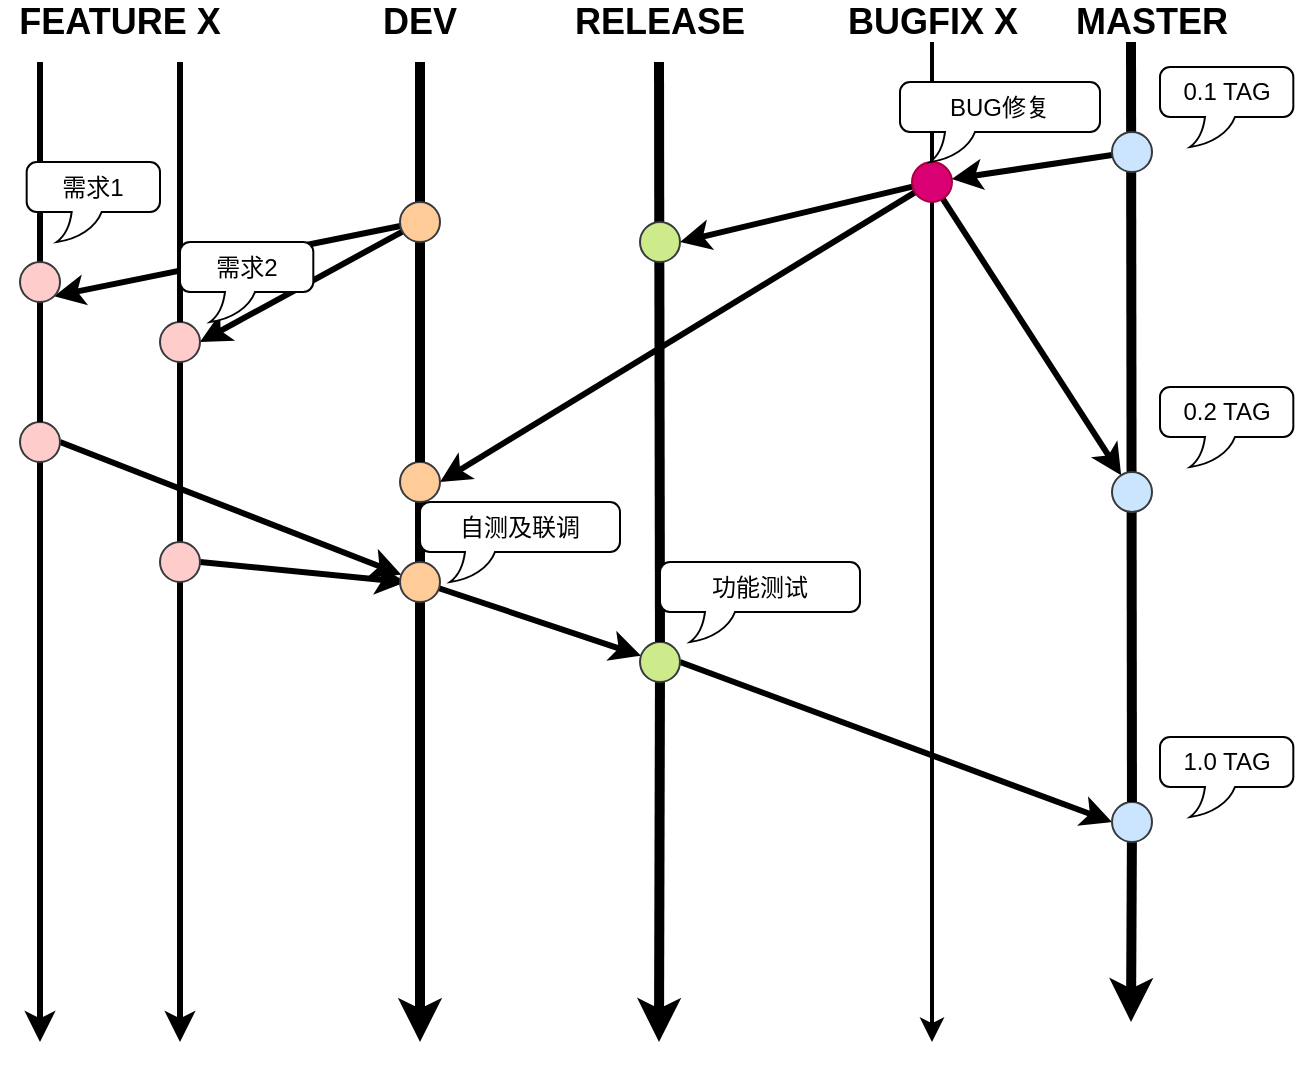 <mxfile version="14.8.5" type="github">
  <diagram id="prtHgNgQTEPvFCAcTncT" name="Page-1">
    <mxGraphModel dx="1422" dy="762" grid="1" gridSize="10" guides="1" tooltips="1" connect="1" arrows="1" fold="1" page="1" pageScale="1" pageWidth="827" pageHeight="1169" math="0" shadow="0">
      <root>
        <mxCell id="0" />
        <mxCell id="1" parent="0" />
        <mxCell id="4Wl7dw73MDfe35d8DVJq-1" value="" style="endArrow=classic;html=1;strokeWidth=3;startArrow=none;" edge="1" parent="1" source="4Wl7dw73MDfe35d8DVJq-34">
          <mxGeometry width="50" height="50" relative="1" as="geometry">
            <mxPoint x="140" y="110" as="sourcePoint" />
            <mxPoint x="140" y="600" as="targetPoint" />
          </mxGeometry>
        </mxCell>
        <mxCell id="4Wl7dw73MDfe35d8DVJq-3" value="&lt;font style=&quot;font-size: 18px&quot;&gt;&lt;b&gt;FEATURE X&lt;/b&gt;&lt;/font&gt;" style="text;html=1;strokeColor=none;fillColor=none;align=center;verticalAlign=middle;whiteSpace=wrap;rounded=0;" vertex="1" parent="1">
          <mxGeometry x="120" y="80" width="120" height="20" as="geometry" />
        </mxCell>
        <mxCell id="4Wl7dw73MDfe35d8DVJq-4" value="" style="endArrow=classic;html=1;strokeWidth=3;startArrow=none;" edge="1" parent="1" source="4Wl7dw73MDfe35d8DVJq-36">
          <mxGeometry width="50" height="50" relative="1" as="geometry">
            <mxPoint x="210" y="110" as="sourcePoint" />
            <mxPoint x="210" y="600" as="targetPoint" />
          </mxGeometry>
        </mxCell>
        <mxCell id="4Wl7dw73MDfe35d8DVJq-5" value="" style="endArrow=classic;html=1;strokeWidth=5;startArrow=none;" edge="1" parent="1" source="4Wl7dw73MDfe35d8DVJq-31">
          <mxGeometry width="50" height="50" relative="1" as="geometry">
            <mxPoint x="330" y="110" as="sourcePoint" />
            <mxPoint x="330" y="600" as="targetPoint" />
          </mxGeometry>
        </mxCell>
        <mxCell id="4Wl7dw73MDfe35d8DVJq-6" value="&lt;b&gt;&lt;font style=&quot;font-size: 18px&quot;&gt;DEV&lt;/font&gt;&lt;br&gt;&lt;/b&gt;" style="text;html=1;strokeColor=none;fillColor=none;align=center;verticalAlign=middle;whiteSpace=wrap;rounded=0;" vertex="1" parent="1">
          <mxGeometry x="310" y="80" width="40" height="20" as="geometry" />
        </mxCell>
        <mxCell id="4Wl7dw73MDfe35d8DVJq-7" value="" style="endArrow=classic;html=1;strokeWidth=5;startArrow=none;" edge="1" parent="1" source="4Wl7dw73MDfe35d8DVJq-53">
          <mxGeometry width="50" height="50" relative="1" as="geometry">
            <mxPoint x="449.5" y="110" as="sourcePoint" />
            <mxPoint x="449.5" y="600" as="targetPoint" />
          </mxGeometry>
        </mxCell>
        <mxCell id="4Wl7dw73MDfe35d8DVJq-8" value="&lt;b&gt;&lt;font style=&quot;font-size: 18px&quot;&gt;RELEASE&lt;/font&gt;&lt;/b&gt;" style="text;html=1;strokeColor=none;fillColor=none;align=center;verticalAlign=middle;whiteSpace=wrap;rounded=0;" vertex="1" parent="1">
          <mxGeometry x="430" y="80" width="40" height="20" as="geometry" />
        </mxCell>
        <mxCell id="4Wl7dw73MDfe35d8DVJq-9" value="" style="endArrow=classic;html=1;strokeWidth=2;" edge="1" parent="1">
          <mxGeometry width="50" height="50" relative="1" as="geometry">
            <mxPoint x="586" y="100" as="sourcePoint" />
            <mxPoint x="586" y="600" as="targetPoint" />
          </mxGeometry>
        </mxCell>
        <mxCell id="4Wl7dw73MDfe35d8DVJq-10" value="&lt;b&gt;&lt;font style=&quot;font-size: 18px&quot;&gt;BUGFIX X&lt;/font&gt;&lt;/b&gt;" style="text;html=1;strokeColor=none;fillColor=none;align=center;verticalAlign=middle;whiteSpace=wrap;rounded=0;" vertex="1" parent="1">
          <mxGeometry x="538.5" y="80" width="95" height="20" as="geometry" />
        </mxCell>
        <mxCell id="4Wl7dw73MDfe35d8DVJq-11" value="" style="endArrow=classic;html=1;strokeWidth=5;startArrow=none;" edge="1" parent="1" source="4Wl7dw73MDfe35d8DVJq-62">
          <mxGeometry width="50" height="50" relative="1" as="geometry">
            <mxPoint x="685.5" y="100" as="sourcePoint" />
            <mxPoint x="685.5" y="590" as="targetPoint" />
          </mxGeometry>
        </mxCell>
        <mxCell id="4Wl7dw73MDfe35d8DVJq-12" value="&lt;b&gt;&lt;font style=&quot;font-size: 18px&quot;&gt;MASTER&lt;/font&gt;&lt;/b&gt;" style="text;html=1;strokeColor=none;fillColor=none;align=center;verticalAlign=middle;whiteSpace=wrap;rounded=0;" vertex="1" parent="1">
          <mxGeometry x="676" y="80" width="40" height="20" as="geometry" />
        </mxCell>
        <mxCell id="4Wl7dw73MDfe35d8DVJq-30" style="edgeStyle=none;rounded=0;orthogonalLoop=1;jettySize=auto;html=1;strokeWidth=3;" edge="1" parent="1" source="4Wl7dw73MDfe35d8DVJq-17" target="4Wl7dw73MDfe35d8DVJq-24">
          <mxGeometry relative="1" as="geometry" />
        </mxCell>
        <mxCell id="4Wl7dw73MDfe35d8DVJq-33" style="edgeStyle=none;rounded=0;orthogonalLoop=1;jettySize=auto;html=1;entryX=1;entryY=0.5;entryDx=0;entryDy=0;strokeWidth=3;" edge="1" parent="1" source="4Wl7dw73MDfe35d8DVJq-17" target="4Wl7dw73MDfe35d8DVJq-31">
          <mxGeometry relative="1" as="geometry" />
        </mxCell>
        <mxCell id="4Wl7dw73MDfe35d8DVJq-66" style="edgeStyle=none;rounded=0;orthogonalLoop=1;jettySize=auto;html=1;entryX=1;entryY=0.5;entryDx=0;entryDy=0;strokeWidth=3;" edge="1" parent="1" source="4Wl7dw73MDfe35d8DVJq-17" target="4Wl7dw73MDfe35d8DVJq-47">
          <mxGeometry relative="1" as="geometry" />
        </mxCell>
        <mxCell id="4Wl7dw73MDfe35d8DVJq-17" value="" style="ellipse;whiteSpace=wrap;html=1;aspect=fixed;fillColor=#d80073;strokeColor=#A50040;fontColor=#ffffff;" vertex="1" parent="1">
          <mxGeometry x="576" y="160" width="20" height="20" as="geometry" />
        </mxCell>
        <mxCell id="4Wl7dw73MDfe35d8DVJq-29" style="rounded=0;orthogonalLoop=1;jettySize=auto;html=1;strokeWidth=3;" edge="1" parent="1" source="4Wl7dw73MDfe35d8DVJq-18" target="4Wl7dw73MDfe35d8DVJq-17">
          <mxGeometry relative="1" as="geometry" />
        </mxCell>
        <mxCell id="4Wl7dw73MDfe35d8DVJq-27" value="0.1 TAG" style="whiteSpace=wrap;html=1;shape=mxgraph.basic.roundRectCallout;dx=30;dy=15;size=5;boundedLbl=1;" vertex="1" parent="1">
          <mxGeometry x="700" y="112.5" width="66.66" height="40" as="geometry" />
        </mxCell>
        <mxCell id="4Wl7dw73MDfe35d8DVJq-28" value="0.2 TAG" style="whiteSpace=wrap;html=1;shape=mxgraph.basic.roundRectCallout;dx=30;dy=15;size=5;boundedLbl=1;" vertex="1" parent="1">
          <mxGeometry x="700" y="272.5" width="66.66" height="40" as="geometry" />
        </mxCell>
        <mxCell id="4Wl7dw73MDfe35d8DVJq-31" value="" style="ellipse;whiteSpace=wrap;html=1;aspect=fixed;fillColor=#ffcc99;strokeColor=#36393d;" vertex="1" parent="1">
          <mxGeometry x="320" y="310" width="20" height="20" as="geometry" />
        </mxCell>
        <mxCell id="4Wl7dw73MDfe35d8DVJq-32" value="" style="endArrow=none;html=1;strokeWidth=5;" edge="1" parent="1" target="4Wl7dw73MDfe35d8DVJq-31">
          <mxGeometry width="50" height="50" relative="1" as="geometry">
            <mxPoint x="330" y="110" as="sourcePoint" />
            <mxPoint x="330" y="600" as="targetPoint" />
          </mxGeometry>
        </mxCell>
        <mxCell id="4Wl7dw73MDfe35d8DVJq-39" style="edgeStyle=none;rounded=0;orthogonalLoop=1;jettySize=auto;html=1;entryX=1;entryY=0.5;entryDx=0;entryDy=0;strokeWidth=3;" edge="1" parent="1" source="4Wl7dw73MDfe35d8DVJq-16" target="4Wl7dw73MDfe35d8DVJq-36">
          <mxGeometry relative="1" as="geometry" />
        </mxCell>
        <mxCell id="4Wl7dw73MDfe35d8DVJq-40" style="edgeStyle=none;rounded=0;orthogonalLoop=1;jettySize=auto;html=1;entryX=1;entryY=1;entryDx=0;entryDy=0;strokeWidth=3;" edge="1" parent="1" source="4Wl7dw73MDfe35d8DVJq-16" target="4Wl7dw73MDfe35d8DVJq-15">
          <mxGeometry relative="1" as="geometry" />
        </mxCell>
        <mxCell id="4Wl7dw73MDfe35d8DVJq-16" value="" style="ellipse;whiteSpace=wrap;html=1;aspect=fixed;fillColor=#ffcc99;strokeColor=#36393d;" vertex="1" parent="1">
          <mxGeometry x="320" y="180" width="20" height="20" as="geometry" />
        </mxCell>
        <mxCell id="4Wl7dw73MDfe35d8DVJq-65" style="edgeStyle=none;rounded=0;orthogonalLoop=1;jettySize=auto;html=1;exitX=1;exitY=0.5;exitDx=0;exitDy=0;strokeWidth=3;" edge="1" parent="1" source="4Wl7dw73MDfe35d8DVJq-34" target="4Wl7dw73MDfe35d8DVJq-49">
          <mxGeometry relative="1" as="geometry" />
        </mxCell>
        <mxCell id="4Wl7dw73MDfe35d8DVJq-34" value="" style="ellipse;whiteSpace=wrap;html=1;aspect=fixed;fillColor=#ffcccc;strokeColor=#36393d;" vertex="1" parent="1">
          <mxGeometry x="130" y="290" width="20" height="20" as="geometry" />
        </mxCell>
        <mxCell id="4Wl7dw73MDfe35d8DVJq-35" value="" style="endArrow=none;html=1;strokeWidth=3;" edge="1" parent="1" target="4Wl7dw73MDfe35d8DVJq-34">
          <mxGeometry width="50" height="50" relative="1" as="geometry">
            <mxPoint x="140" y="110" as="sourcePoint" />
            <mxPoint x="140" y="600" as="targetPoint" />
          </mxGeometry>
        </mxCell>
        <mxCell id="4Wl7dw73MDfe35d8DVJq-15" value="" style="ellipse;whiteSpace=wrap;html=1;aspect=fixed;fillColor=#ffcccc;strokeColor=#36393d;" vertex="1" parent="1">
          <mxGeometry x="130" y="210" width="20" height="20" as="geometry" />
        </mxCell>
        <mxCell id="4Wl7dw73MDfe35d8DVJq-36" value="" style="ellipse;whiteSpace=wrap;html=1;aspect=fixed;fillColor=#ffcccc;strokeColor=#36393d;" vertex="1" parent="1">
          <mxGeometry x="200" y="240" width="20" height="20" as="geometry" />
        </mxCell>
        <mxCell id="4Wl7dw73MDfe35d8DVJq-37" value="" style="endArrow=none;html=1;strokeWidth=3;" edge="1" parent="1" target="4Wl7dw73MDfe35d8DVJq-36">
          <mxGeometry width="50" height="50" relative="1" as="geometry">
            <mxPoint x="210" y="110" as="sourcePoint" />
            <mxPoint x="210" y="600" as="targetPoint" />
          </mxGeometry>
        </mxCell>
        <mxCell id="4Wl7dw73MDfe35d8DVJq-48" style="edgeStyle=none;rounded=0;orthogonalLoop=1;jettySize=auto;html=1;strokeWidth=3;entryX=0;entryY=1;entryDx=0;entryDy=0;exitX=1;exitY=0.5;exitDx=0;exitDy=0;" edge="1" parent="1" source="4Wl7dw73MDfe35d8DVJq-38">
          <mxGeometry relative="1" as="geometry">
            <mxPoint x="322.929" y="370.071" as="targetPoint" />
            <mxPoint x="219.495" y="336.137" as="sourcePoint" />
          </mxGeometry>
        </mxCell>
        <mxCell id="4Wl7dw73MDfe35d8DVJq-38" value="" style="ellipse;whiteSpace=wrap;html=1;aspect=fixed;fillColor=#ffcccc;strokeColor=#36393d;" vertex="1" parent="1">
          <mxGeometry x="200" y="350" width="20" height="20" as="geometry" />
        </mxCell>
        <mxCell id="4Wl7dw73MDfe35d8DVJq-55" style="edgeStyle=none;rounded=0;orthogonalLoop=1;jettySize=auto;html=1;strokeWidth=3;" edge="1" parent="1" source="4Wl7dw73MDfe35d8DVJq-49" target="4Wl7dw73MDfe35d8DVJq-53">
          <mxGeometry relative="1" as="geometry" />
        </mxCell>
        <mxCell id="4Wl7dw73MDfe35d8DVJq-49" value="" style="ellipse;whiteSpace=wrap;html=1;aspect=fixed;fillColor=#ffcc99;strokeColor=#36393d;" vertex="1" parent="1">
          <mxGeometry x="320" y="360" width="20" height="20" as="geometry" />
        </mxCell>
        <mxCell id="4Wl7dw73MDfe35d8DVJq-68" style="edgeStyle=none;rounded=0;orthogonalLoop=1;jettySize=auto;html=1;exitX=1;exitY=0.5;exitDx=0;exitDy=0;entryX=0;entryY=0.5;entryDx=0;entryDy=0;strokeWidth=3;" edge="1" parent="1" source="4Wl7dw73MDfe35d8DVJq-53" target="4Wl7dw73MDfe35d8DVJq-62">
          <mxGeometry relative="1" as="geometry" />
        </mxCell>
        <mxCell id="4Wl7dw73MDfe35d8DVJq-53" value="" style="ellipse;whiteSpace=wrap;html=1;aspect=fixed;fillColor=#cdeb8b;strokeColor=#36393d;" vertex="1" parent="1">
          <mxGeometry x="440" y="400" width="20" height="20" as="geometry" />
        </mxCell>
        <mxCell id="4Wl7dw73MDfe35d8DVJq-58" value="1.0 TAG" style="whiteSpace=wrap;html=1;shape=mxgraph.basic.roundRectCallout;dx=30;dy=15;size=5;boundedLbl=1;" vertex="1" parent="1">
          <mxGeometry x="700" y="447.5" width="66.66" height="40" as="geometry" />
        </mxCell>
        <mxCell id="4Wl7dw73MDfe35d8DVJq-54" value="" style="endArrow=none;html=1;strokeWidth=5;" edge="1" parent="1" target="4Wl7dw73MDfe35d8DVJq-53">
          <mxGeometry width="50" height="50" relative="1" as="geometry">
            <mxPoint x="449.5" y="110" as="sourcePoint" />
            <mxPoint x="449.5" y="600" as="targetPoint" />
          </mxGeometry>
        </mxCell>
        <mxCell id="4Wl7dw73MDfe35d8DVJq-47" value="" style="ellipse;whiteSpace=wrap;html=1;aspect=fixed;fillColor=#cdeb8b;strokeColor=#36393d;" vertex="1" parent="1">
          <mxGeometry x="440" y="190" width="20" height="20" as="geometry" />
        </mxCell>
        <mxCell id="4Wl7dw73MDfe35d8DVJq-62" value="" style="ellipse;whiteSpace=wrap;html=1;aspect=fixed;fillColor=#cce5ff;strokeColor=#36393d;" vertex="1" parent="1">
          <mxGeometry x="676" y="480" width="20" height="20" as="geometry" />
        </mxCell>
        <mxCell id="4Wl7dw73MDfe35d8DVJq-63" value="" style="endArrow=none;html=1;strokeWidth=5;" edge="1" parent="1" target="4Wl7dw73MDfe35d8DVJq-62">
          <mxGeometry width="50" height="50" relative="1" as="geometry">
            <mxPoint x="685.5" y="100" as="sourcePoint" />
            <mxPoint x="685.5" y="590" as="targetPoint" />
          </mxGeometry>
        </mxCell>
        <mxCell id="4Wl7dw73MDfe35d8DVJq-24" value="" style="ellipse;whiteSpace=wrap;html=1;aspect=fixed;fillColor=#cce5ff;strokeColor=#36393d;" vertex="1" parent="1">
          <mxGeometry x="676" y="315" width="20" height="20" as="geometry" />
        </mxCell>
        <mxCell id="4Wl7dw73MDfe35d8DVJq-18" value="" style="ellipse;whiteSpace=wrap;html=1;aspect=fixed;fillColor=#cce5ff;strokeColor=#36393d;" vertex="1" parent="1">
          <mxGeometry x="676" y="145" width="20" height="20" as="geometry" />
        </mxCell>
        <mxCell id="4Wl7dw73MDfe35d8DVJq-69" value="需求1" style="whiteSpace=wrap;html=1;shape=mxgraph.basic.roundRectCallout;dx=30;dy=15;size=5;boundedLbl=1;" vertex="1" parent="1">
          <mxGeometry x="133.34" y="160" width="66.66" height="40" as="geometry" />
        </mxCell>
        <mxCell id="4Wl7dw73MDfe35d8DVJq-70" value="需求2" style="whiteSpace=wrap;html=1;shape=mxgraph.basic.roundRectCallout;dx=30;dy=15;size=5;boundedLbl=1;" vertex="1" parent="1">
          <mxGeometry x="210.0" y="200" width="66.66" height="40" as="geometry" />
        </mxCell>
        <mxCell id="4Wl7dw73MDfe35d8DVJq-72" value="自测及联调" style="whiteSpace=wrap;html=1;shape=mxgraph.basic.roundRectCallout;dx=30;dy=15;size=5;boundedLbl=1;" vertex="1" parent="1">
          <mxGeometry x="330" y="330" width="100" height="40" as="geometry" />
        </mxCell>
        <mxCell id="4Wl7dw73MDfe35d8DVJq-73" value="功能测试" style="whiteSpace=wrap;html=1;shape=mxgraph.basic.roundRectCallout;dx=30;dy=15;size=5;boundedLbl=1;" vertex="1" parent="1">
          <mxGeometry x="450" y="360" width="100" height="40" as="geometry" />
        </mxCell>
        <mxCell id="4Wl7dw73MDfe35d8DVJq-75" value="BUG修复" style="whiteSpace=wrap;html=1;shape=mxgraph.basic.roundRectCallout;dx=30;dy=15;size=5;boundedLbl=1;" vertex="1" parent="1">
          <mxGeometry x="570" y="120" width="100" height="40" as="geometry" />
        </mxCell>
      </root>
    </mxGraphModel>
  </diagram>
</mxfile>
